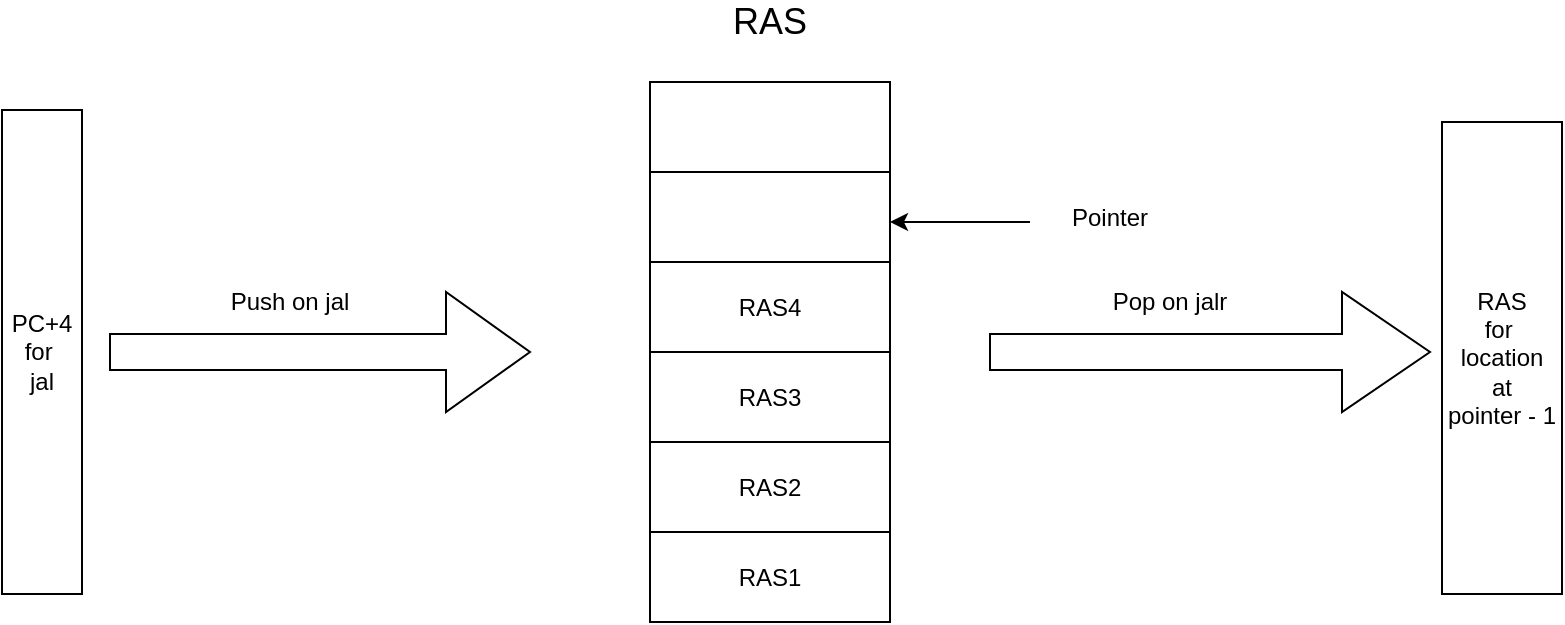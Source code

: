 <mxfile version="14.6.6" type="github"><diagram id="Az_o7xjclKsXQhINt3C_" name="Page-1"><mxGraphModel dx="2062" dy="1161" grid="1" gridSize="10" guides="1" tooltips="1" connect="1" arrows="1" fold="1" page="1" pageScale="1" pageWidth="827" pageHeight="1169" math="0" shadow="0"><root><mxCell id="0"/><mxCell id="1" parent="0"/><mxCell id="te5Lnjg2BfOj6QI-0gv--1" value="" style="shape=table;html=1;whiteSpace=wrap;startSize=0;container=1;collapsible=0;childLayout=tableLayout;" parent="1" vertex="1"><mxGeometry x="354" y="400" width="120" height="270" as="geometry"/></mxCell><mxCell id="te5Lnjg2BfOj6QI-0gv--20" style="shape=partialRectangle;html=1;whiteSpace=wrap;collapsible=0;dropTarget=0;pointerEvents=0;fillColor=none;top=0;left=0;bottom=0;right=0;points=[[0,0.5],[1,0.5]];portConstraint=eastwest;" parent="te5Lnjg2BfOj6QI-0gv--1" vertex="1"><mxGeometry width="120" height="45" as="geometry"/></mxCell><mxCell id="te5Lnjg2BfOj6QI-0gv--21" style="shape=partialRectangle;html=1;whiteSpace=wrap;connectable=0;fillColor=none;top=0;left=0;bottom=0;right=0;overflow=hidden;" parent="te5Lnjg2BfOj6QI-0gv--20" vertex="1"><mxGeometry width="120" height="45" as="geometry"/></mxCell><mxCell id="te5Lnjg2BfOj6QI-0gv--2" value="" style="shape=partialRectangle;html=1;whiteSpace=wrap;collapsible=0;dropTarget=0;pointerEvents=0;fillColor=none;top=0;left=0;bottom=0;right=0;points=[[0,0.5],[1,0.5]];portConstraint=eastwest;" parent="te5Lnjg2BfOj6QI-0gv--1" vertex="1"><mxGeometry y="45" width="120" height="45" as="geometry"/></mxCell><mxCell id="te5Lnjg2BfOj6QI-0gv--14" style="shape=partialRectangle;html=1;whiteSpace=wrap;connectable=0;fillColor=none;top=0;left=0;bottom=0;right=0;overflow=hidden;" parent="te5Lnjg2BfOj6QI-0gv--2" vertex="1"><mxGeometry width="120" height="45" as="geometry"/></mxCell><mxCell id="te5Lnjg2BfOj6QI-0gv--6" value="" style="shape=partialRectangle;html=1;whiteSpace=wrap;collapsible=0;dropTarget=0;pointerEvents=0;fillColor=none;top=0;left=0;bottom=0;right=0;points=[[0,0.5],[1,0.5]];portConstraint=eastwest;" parent="te5Lnjg2BfOj6QI-0gv--1" vertex="1"><mxGeometry y="90" width="120" height="45" as="geometry"/></mxCell><mxCell id="te5Lnjg2BfOj6QI-0gv--15" value="RAS4" style="shape=partialRectangle;html=1;whiteSpace=wrap;connectable=0;fillColor=none;top=0;left=0;bottom=0;right=0;overflow=hidden;" parent="te5Lnjg2BfOj6QI-0gv--6" vertex="1"><mxGeometry width="120" height="45" as="geometry"/></mxCell><mxCell id="te5Lnjg2BfOj6QI-0gv--30" style="shape=partialRectangle;html=1;whiteSpace=wrap;collapsible=0;dropTarget=0;pointerEvents=0;fillColor=none;top=0;left=0;bottom=0;right=0;points=[[0,0.5],[1,0.5]];portConstraint=eastwest;" parent="te5Lnjg2BfOj6QI-0gv--1" vertex="1"><mxGeometry y="135" width="120" height="45" as="geometry"/></mxCell><mxCell id="te5Lnjg2BfOj6QI-0gv--31" value="RAS3" style="shape=partialRectangle;html=1;whiteSpace=wrap;connectable=0;fillColor=none;top=0;left=0;bottom=0;right=0;overflow=hidden;" parent="te5Lnjg2BfOj6QI-0gv--30" vertex="1"><mxGeometry width="120" height="45" as="geometry"/></mxCell><mxCell id="te5Lnjg2BfOj6QI-0gv--32" style="shape=partialRectangle;html=1;whiteSpace=wrap;collapsible=0;dropTarget=0;pointerEvents=0;fillColor=none;top=0;left=0;bottom=0;right=0;points=[[0,0.5],[1,0.5]];portConstraint=eastwest;" parent="te5Lnjg2BfOj6QI-0gv--1" vertex="1"><mxGeometry y="180" width="120" height="45" as="geometry"/></mxCell><mxCell id="te5Lnjg2BfOj6QI-0gv--33" value="RAS2" style="shape=partialRectangle;html=1;whiteSpace=wrap;connectable=0;fillColor=none;top=0;left=0;bottom=0;right=0;overflow=hidden;" parent="te5Lnjg2BfOj6QI-0gv--32" vertex="1"><mxGeometry width="120" height="45" as="geometry"/></mxCell><mxCell id="te5Lnjg2BfOj6QI-0gv--34" style="shape=partialRectangle;html=1;whiteSpace=wrap;collapsible=0;dropTarget=0;pointerEvents=0;fillColor=none;top=0;left=0;bottom=0;right=0;points=[[0,0.5],[1,0.5]];portConstraint=eastwest;" parent="te5Lnjg2BfOj6QI-0gv--1" vertex="1"><mxGeometry y="225" width="120" height="45" as="geometry"/></mxCell><mxCell id="te5Lnjg2BfOj6QI-0gv--35" value="RAS1" style="shape=partialRectangle;html=1;whiteSpace=wrap;connectable=0;fillColor=none;top=0;left=0;bottom=0;right=0;overflow=hidden;" parent="te5Lnjg2BfOj6QI-0gv--34" vertex="1"><mxGeometry width="120" height="45" as="geometry"/></mxCell><mxCell id="te5Lnjg2BfOj6QI-0gv--36" value="&lt;font style=&quot;font-size: 18px&quot;&gt;RAS&lt;/font&gt;" style="text;html=1;strokeColor=none;fillColor=none;align=center;verticalAlign=middle;whiteSpace=wrap;rounded=0;" parent="1" vertex="1"><mxGeometry x="394" y="360" width="40" height="20" as="geometry"/></mxCell><mxCell id="te5Lnjg2BfOj6QI-0gv--37" value="" style="shape=singleArrow;whiteSpace=wrap;html=1;gradientColor=none;" parent="1" vertex="1"><mxGeometry x="84" y="505" width="210" height="60" as="geometry"/></mxCell><mxCell id="te5Lnjg2BfOj6QI-0gv--38" value="Push on jal" style="text;html=1;strokeColor=none;fillColor=none;align=center;verticalAlign=middle;whiteSpace=wrap;rounded=0;" parent="1" vertex="1"><mxGeometry x="124" y="500" width="100" height="20" as="geometry"/></mxCell><mxCell id="te5Lnjg2BfOj6QI-0gv--39" value="" style="shape=singleArrow;whiteSpace=wrap;html=1;gradientColor=none;" parent="1" vertex="1"><mxGeometry x="524" y="505" width="220" height="60" as="geometry"/></mxCell><mxCell id="te5Lnjg2BfOj6QI-0gv--40" value="Pop on jalr" style="text;html=1;strokeColor=none;fillColor=none;align=center;verticalAlign=middle;whiteSpace=wrap;rounded=0;" parent="1" vertex="1"><mxGeometry x="564" y="500" width="100" height="20" as="geometry"/></mxCell><mxCell id="te5Lnjg2BfOj6QI-0gv--42" value="" style="endArrow=classic;html=1;" parent="1" edge="1"><mxGeometry width="50" height="50" relative="1" as="geometry"><mxPoint x="544" y="470" as="sourcePoint"/><mxPoint x="474" y="470" as="targetPoint"/></mxGeometry></mxCell><mxCell id="te5Lnjg2BfOj6QI-0gv--43" value="Pointer" style="text;html=1;strokeColor=none;fillColor=none;align=center;verticalAlign=middle;whiteSpace=wrap;rounded=0;" parent="1" vertex="1"><mxGeometry x="564" y="458" width="40" height="20" as="geometry"/></mxCell><mxCell id="te5Lnjg2BfOj6QI-0gv--46" value="PC+4 for&amp;nbsp;&lt;br&gt;jal" style="rounded=0;whiteSpace=wrap;html=1;gradientColor=none;" parent="1" vertex="1"><mxGeometry x="30" y="414" width="40" height="242" as="geometry"/></mxCell><mxCell id="te5Lnjg2BfOj6QI-0gv--47" value="RAS&lt;br&gt;for&amp;nbsp;&lt;br&gt;location&lt;br&gt;at&lt;br&gt;pointer - 1" style="rounded=0;whiteSpace=wrap;html=1;gradientColor=none;" parent="1" vertex="1"><mxGeometry x="750" y="420" width="60" height="236" as="geometry"/></mxCell></root></mxGraphModel></diagram></mxfile>